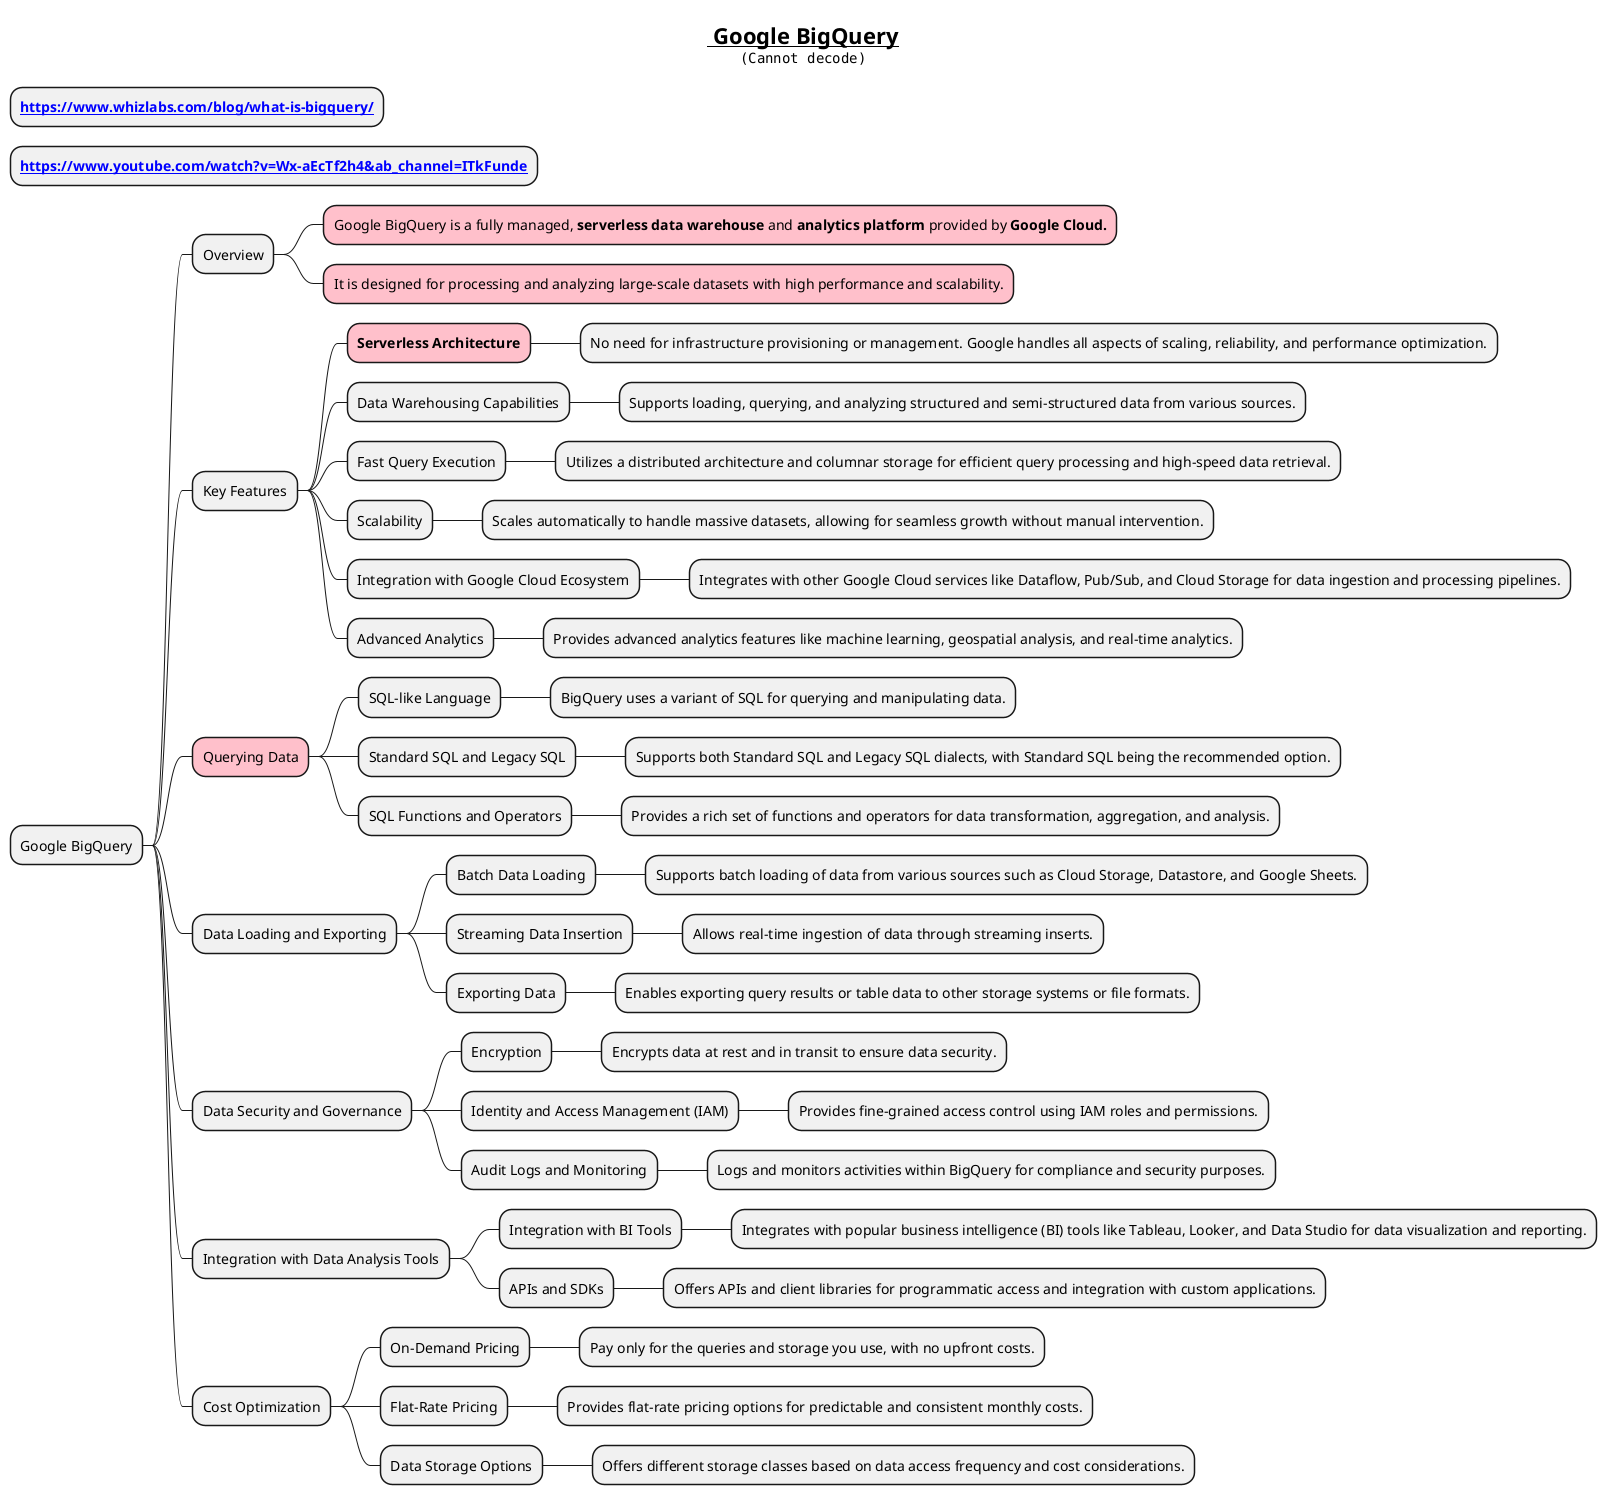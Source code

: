 @startmindmap
title =__ Google BigQuery__\n<img:images/img_15.png>
* **[[https://www.whizlabs.com/blog/what-is-bigquery/]]**
* **[[https://www.youtube.com/watch?v=Wx-aEcTf2h4&ab_channel=ITkFunde]]**

* Google BigQuery
** Overview
***[#pink] Google BigQuery is a fully managed, **serverless data warehouse** and **analytics platform** provided by **Google Cloud.**
***[#pink] It is designed for processing and analyzing large-scale datasets with high performance and scalability.
** Key Features
***[#pink] **Serverless Architecture**
**** No need for infrastructure provisioning or management. Google handles all aspects of scaling, reliability, and performance optimization.
*** Data Warehousing Capabilities
**** Supports loading, querying, and analyzing structured and semi-structured data from various sources.
*** Fast Query Execution
**** Utilizes a distributed architecture and columnar storage for efficient query processing and high-speed data retrieval.
*** Scalability
**** Scales automatically to handle massive datasets, allowing for seamless growth without manual intervention.
*** Integration with Google Cloud Ecosystem
**** Integrates with other Google Cloud services like Dataflow, Pub/Sub, and Cloud Storage for data ingestion and processing pipelines.
*** Advanced Analytics
**** Provides advanced analytics features like machine learning, geospatial analysis, and real-time analytics.
**[#pink] Querying Data
*** SQL-like Language
**** BigQuery uses a variant of SQL for querying and manipulating data.
*** Standard SQL and Legacy SQL
**** Supports both Standard SQL and Legacy SQL dialects, with Standard SQL being the recommended option.
*** SQL Functions and Operators
**** Provides a rich set of functions and operators for data transformation, aggregation, and analysis.
** Data Loading and Exporting
*** Batch Data Loading
**** Supports batch loading of data from various sources such as Cloud Storage, Datastore, and Google Sheets.
*** Streaming Data Insertion
**** Allows real-time ingestion of data through streaming inserts.
*** Exporting Data
**** Enables exporting query results or table data to other storage systems or file formats.
** Data Security and Governance
*** Encryption
**** Encrypts data at rest and in transit to ensure data security.
*** Identity and Access Management (IAM)
**** Provides fine-grained access control using IAM roles and permissions.
*** Audit Logs and Monitoring
**** Logs and monitors activities within BigQuery for compliance and security purposes.
** Integration with Data Analysis Tools
*** Integration with BI Tools
**** Integrates with popular business intelligence (BI) tools like Tableau, Looker, and Data Studio for data visualization and reporting.
*** APIs and SDKs
**** Offers APIs and client libraries for programmatic access and integration with custom applications.
** Cost Optimization
*** On-Demand Pricing
**** Pay only for the queries and storage you use, with no upfront costs.
*** Flat-Rate Pricing
**** Provides flat-rate pricing options for predictable and consistent monthly costs.
*** Data Storage Options
**** Offers different storage classes based on data access frequency and cost considerations.
@endmindmap
